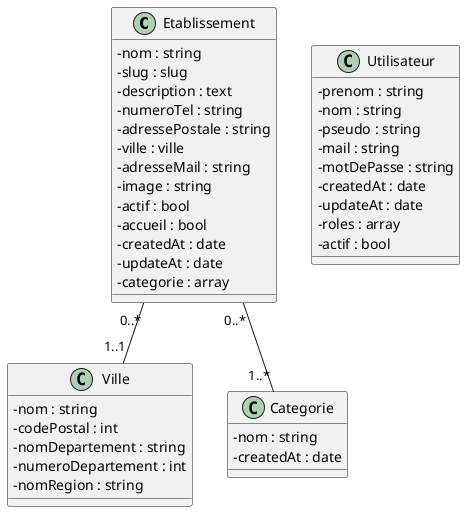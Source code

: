 @startuml
'https://plantuml.com/class-diagram
skinparam classAttributeIconSize 0

class Etablissement {
- nom : string
- slug : slug
- description : text
- numeroTel : string
- adressePostale : string
- ville : ville
- adresseMail : string
- image : string
- actif : bool
- accueil : bool
- createdAt : date
- updateAt : date
- categorie : array
}

class Ville {
- nom : string
- codePostal : int
- nomDepartement : string
- numeroDepartement : int
- nomRegion : string
}

class Categorie {
- nom : string
- createdAt : date
}

class Utilisateur {
- prenom : string
- nom : string
- pseudo : string
- mail : string
- motDePasse : string
- createdAt : date
- updateAt : date
- roles : array
- actif : bool
}


Etablissement "0..*"--"1..*" Categorie
Etablissement "0..*"--"1..1" Ville




@enduml